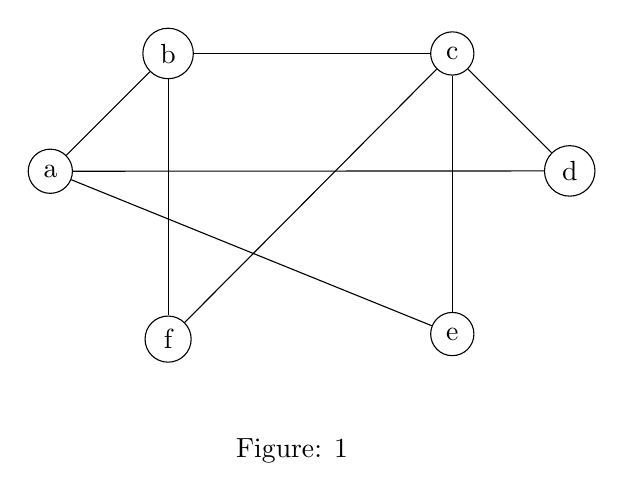 \begin{tikzpicture}[a/.style={circle,draw}]
    \node[a](b){b};
    \node[a,node distance=1.5cm](a)[below left=of b]{a};
    \node[a,node distance=3cm](f)[below =of b]{f};
    \node[a,node distance=3cm](c)[right =of b]{c};
    \node[a,node distance=1.5cm](d)[below right =of c]{d};
    \node[a,node distance=3cm](e)[below =of c]{e};
    \path[-](b) edge node{}(a)
                edge node{}(f)
                edge node{}(c)
            (a) edge node{}(d)
                edge node{}(e)
            (c) edge node{}(d)
            edge node{}(f)
            edge node{}(e);
    \node[](label)[below left =of e]{Figure: 1};
\end{tikzpicture}
